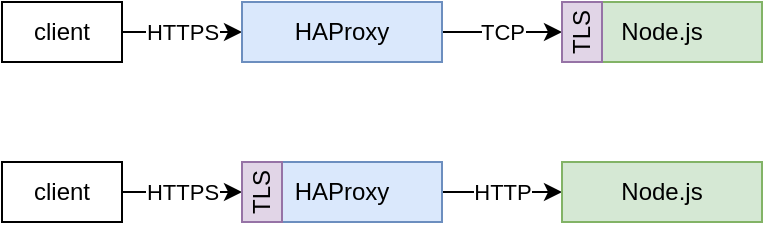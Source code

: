 <mxfile version="12.1.0" type="device" pages="1"><diagram id="rq7Y560EXA0x7DXAqd14" name="Page-1"><mxGraphModel dx="1088" dy="813" grid="1" gridSize="10" guides="1" tooltips="1" connect="1" arrows="1" fold="1" page="1" pageScale="1" pageWidth="850" pageHeight="1100" math="0" shadow="0"><root><mxCell id="0"/><mxCell id="1" parent="0"/><mxCell id="__aFT86lvaIaNVSWu_o_-7" value="HTTPS" style="edgeStyle=orthogonalEdgeStyle;rounded=0;orthogonalLoop=1;jettySize=auto;html=1;exitX=1;exitY=0.5;exitDx=0;exitDy=0;entryX=0;entryY=0.5;entryDx=0;entryDy=0;" edge="1" parent="1" source="__aFT86lvaIaNVSWu_o_-1" target="__aFT86lvaIaNVSWu_o_-2"><mxGeometry relative="1" as="geometry"/></mxCell><mxCell id="__aFT86lvaIaNVSWu_o_-1" value="client" style="rounded=0;whiteSpace=wrap;html=1;" vertex="1" parent="1"><mxGeometry x="200" y="120" width="60" height="30" as="geometry"/></mxCell><mxCell id="__aFT86lvaIaNVSWu_o_-8" value="TCP" style="edgeStyle=orthogonalEdgeStyle;rounded=0;orthogonalLoop=1;jettySize=auto;html=1;exitX=1;exitY=0.5;exitDx=0;exitDy=0;entryX=0;entryY=0.5;entryDx=0;entryDy=0;" edge="1" parent="1" source="__aFT86lvaIaNVSWu_o_-2" target="__aFT86lvaIaNVSWu_o_-3"><mxGeometry relative="1" as="geometry"/></mxCell><mxCell id="__aFT86lvaIaNVSWu_o_-2" value="HAProxy" style="rounded=0;whiteSpace=wrap;html=1;fillColor=#dae8fc;strokeColor=#6c8ebf;" vertex="1" parent="1"><mxGeometry x="320" y="120" width="100" height="30" as="geometry"/></mxCell><mxCell id="__aFT86lvaIaNVSWu_o_-3" value="Node.js" style="rounded=0;whiteSpace=wrap;html=1;fillColor=#d5e8d4;strokeColor=#82b366;" vertex="1" parent="1"><mxGeometry x="480" y="120" width="100" height="30" as="geometry"/></mxCell><mxCell id="__aFT86lvaIaNVSWu_o_-9" value="HTTPS" style="edgeStyle=orthogonalEdgeStyle;rounded=0;orthogonalLoop=1;jettySize=auto;html=1;exitX=1;exitY=0.5;exitDx=0;exitDy=0;entryX=0;entryY=0.5;entryDx=0;entryDy=0;" edge="1" parent="1" source="__aFT86lvaIaNVSWu_o_-4" target="__aFT86lvaIaNVSWu_o_-5"><mxGeometry relative="1" as="geometry"/></mxCell><mxCell id="__aFT86lvaIaNVSWu_o_-4" value="client" style="rounded=0;whiteSpace=wrap;html=1;" vertex="1" parent="1"><mxGeometry x="200" y="200" width="60" height="30" as="geometry"/></mxCell><mxCell id="__aFT86lvaIaNVSWu_o_-10" value="HTTP" style="edgeStyle=orthogonalEdgeStyle;rounded=0;orthogonalLoop=1;jettySize=auto;html=1;exitX=1;exitY=0.5;exitDx=0;exitDy=0;entryX=0;entryY=0.5;entryDx=0;entryDy=0;" edge="1" parent="1" source="__aFT86lvaIaNVSWu_o_-5" target="__aFT86lvaIaNVSWu_o_-6"><mxGeometry relative="1" as="geometry"/></mxCell><mxCell id="__aFT86lvaIaNVSWu_o_-5" value="HAProxy" style="rounded=0;whiteSpace=wrap;html=1;fillColor=#dae8fc;strokeColor=#6c8ebf;" vertex="1" parent="1"><mxGeometry x="320" y="200" width="100" height="30" as="geometry"/></mxCell><mxCell id="__aFT86lvaIaNVSWu_o_-6" value="Node.js" style="rounded=0;whiteSpace=wrap;html=1;fillColor=#d5e8d4;strokeColor=#82b366;" vertex="1" parent="1"><mxGeometry x="480" y="200" width="100" height="30" as="geometry"/></mxCell><mxCell id="__aFT86lvaIaNVSWu_o_-11" value="TLS" style="rounded=0;whiteSpace=wrap;html=1;fillColor=#e1d5e7;strokeColor=#9673a6;horizontal=0;" vertex="1" parent="1"><mxGeometry x="480" y="120" width="20" height="30" as="geometry"/></mxCell><mxCell id="__aFT86lvaIaNVSWu_o_-12" value="TLS" style="rounded=0;whiteSpace=wrap;html=1;fillColor=#e1d5e7;strokeColor=#9673a6;horizontal=0;" vertex="1" parent="1"><mxGeometry x="320" y="200" width="20" height="30" as="geometry"/></mxCell></root></mxGraphModel></diagram></mxfile>